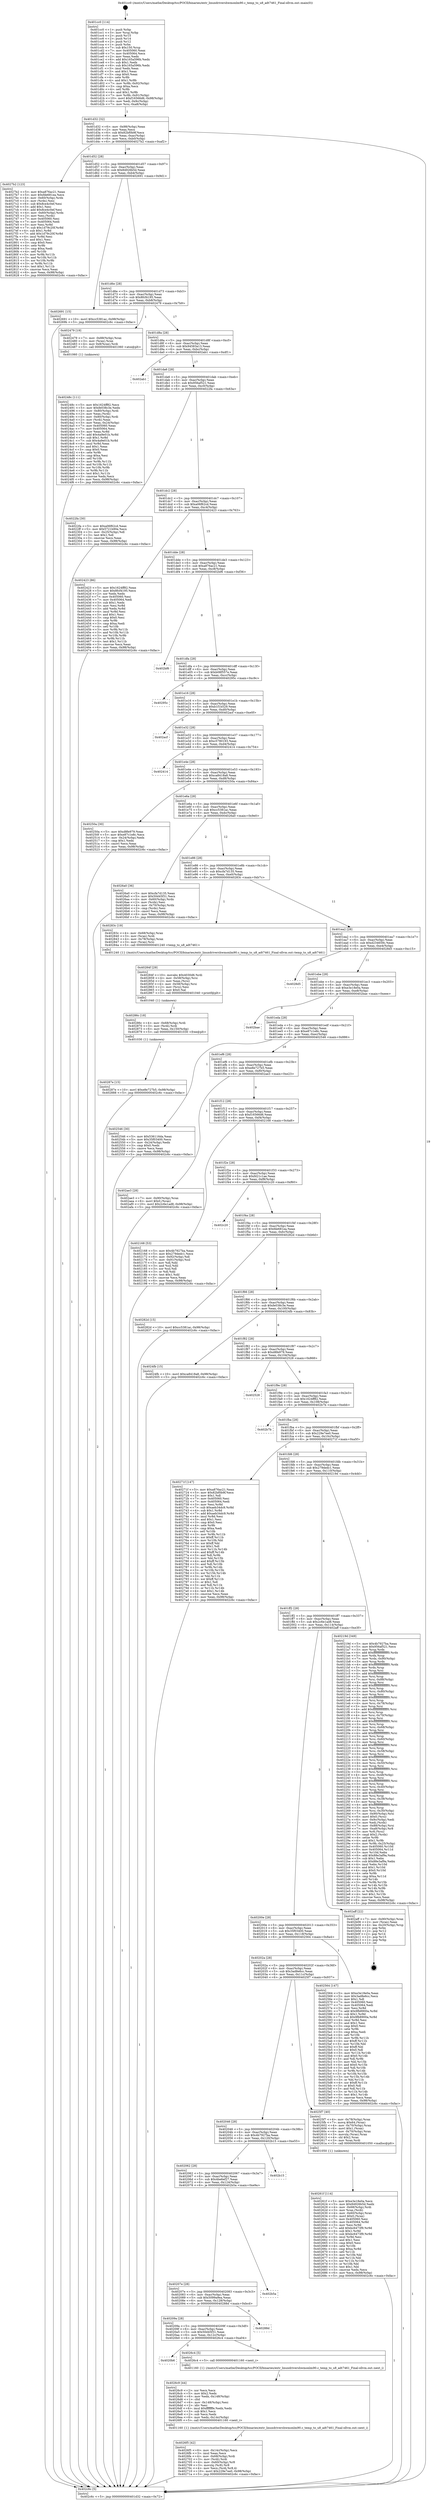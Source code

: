 digraph "0x401cc0" {
  label = "0x401cc0 (/mnt/c/Users/mathe/Desktop/tcc/POCII/binaries/extr_linuxdrivershwmonlm90.c_temp_to_u8_adt7461_Final-ollvm.out::main(0))"
  labelloc = "t"
  node[shape=record]

  Entry [label="",width=0.3,height=0.3,shape=circle,fillcolor=black,style=filled]
  "0x401d32" [label="{
     0x401d32 [32]\l
     | [instrs]\l
     &nbsp;&nbsp;0x401d32 \<+6\>: mov -0x98(%rbp),%eax\l
     &nbsp;&nbsp;0x401d38 \<+2\>: mov %eax,%ecx\l
     &nbsp;&nbsp;0x401d3a \<+6\>: sub $0x82bf0b9f,%ecx\l
     &nbsp;&nbsp;0x401d40 \<+6\>: mov %eax,-0xac(%rbp)\l
     &nbsp;&nbsp;0x401d46 \<+6\>: mov %ecx,-0xb0(%rbp)\l
     &nbsp;&nbsp;0x401d4c \<+6\>: je 00000000004027b2 \<main+0xaf2\>\l
  }"]
  "0x4027b2" [label="{
     0x4027b2 [123]\l
     | [instrs]\l
     &nbsp;&nbsp;0x4027b2 \<+5\>: mov $0xa876ac21,%eax\l
     &nbsp;&nbsp;0x4027b7 \<+5\>: mov $0xfde681ea,%ecx\l
     &nbsp;&nbsp;0x4027bc \<+4\>: mov -0x60(%rbp),%rdx\l
     &nbsp;&nbsp;0x4027c0 \<+2\>: mov (%rdx),%esi\l
     &nbsp;&nbsp;0x4027c2 \<+6\>: sub $0x8ce4c0ef,%esi\l
     &nbsp;&nbsp;0x4027c8 \<+3\>: add $0x1,%esi\l
     &nbsp;&nbsp;0x4027cb \<+6\>: add $0x8ce4c0ef,%esi\l
     &nbsp;&nbsp;0x4027d1 \<+4\>: mov -0x60(%rbp),%rdx\l
     &nbsp;&nbsp;0x4027d5 \<+2\>: mov %esi,(%rdx)\l
     &nbsp;&nbsp;0x4027d7 \<+7\>: mov 0x405060,%esi\l
     &nbsp;&nbsp;0x4027de \<+7\>: mov 0x405064,%edi\l
     &nbsp;&nbsp;0x4027e5 \<+3\>: mov %esi,%r8d\l
     &nbsp;&nbsp;0x4027e8 \<+7\>: sub $0x1d79c20f,%r8d\l
     &nbsp;&nbsp;0x4027ef \<+4\>: sub $0x1,%r8d\l
     &nbsp;&nbsp;0x4027f3 \<+7\>: add $0x1d79c20f,%r8d\l
     &nbsp;&nbsp;0x4027fa \<+4\>: imul %r8d,%esi\l
     &nbsp;&nbsp;0x4027fe \<+3\>: and $0x1,%esi\l
     &nbsp;&nbsp;0x402801 \<+3\>: cmp $0x0,%esi\l
     &nbsp;&nbsp;0x402804 \<+4\>: sete %r9b\l
     &nbsp;&nbsp;0x402808 \<+3\>: cmp $0xa,%edi\l
     &nbsp;&nbsp;0x40280b \<+4\>: setl %r10b\l
     &nbsp;&nbsp;0x40280f \<+3\>: mov %r9b,%r11b\l
     &nbsp;&nbsp;0x402812 \<+3\>: and %r10b,%r11b\l
     &nbsp;&nbsp;0x402815 \<+3\>: xor %r10b,%r9b\l
     &nbsp;&nbsp;0x402818 \<+3\>: or %r9b,%r11b\l
     &nbsp;&nbsp;0x40281b \<+4\>: test $0x1,%r11b\l
     &nbsp;&nbsp;0x40281f \<+3\>: cmovne %ecx,%eax\l
     &nbsp;&nbsp;0x402822 \<+6\>: mov %eax,-0x98(%rbp)\l
     &nbsp;&nbsp;0x402828 \<+5\>: jmp 0000000000402c6c \<main+0xfac\>\l
  }"]
  "0x401d52" [label="{
     0x401d52 [28]\l
     | [instrs]\l
     &nbsp;&nbsp;0x401d52 \<+5\>: jmp 0000000000401d57 \<main+0x97\>\l
     &nbsp;&nbsp;0x401d57 \<+6\>: mov -0xac(%rbp),%eax\l
     &nbsp;&nbsp;0x401d5d \<+5\>: sub $0x84926b5d,%eax\l
     &nbsp;&nbsp;0x401d62 \<+6\>: mov %eax,-0xb4(%rbp)\l
     &nbsp;&nbsp;0x401d68 \<+6\>: je 0000000000402691 \<main+0x9d1\>\l
  }"]
  Exit [label="",width=0.3,height=0.3,shape=circle,fillcolor=black,style=filled,peripheries=2]
  "0x402691" [label="{
     0x402691 [15]\l
     | [instrs]\l
     &nbsp;&nbsp;0x402691 \<+10\>: movl $0xcc5381ac,-0x98(%rbp)\l
     &nbsp;&nbsp;0x40269b \<+5\>: jmp 0000000000402c6c \<main+0xfac\>\l
  }"]
  "0x401d6e" [label="{
     0x401d6e [28]\l
     | [instrs]\l
     &nbsp;&nbsp;0x401d6e \<+5\>: jmp 0000000000401d73 \<main+0xb3\>\l
     &nbsp;&nbsp;0x401d73 \<+6\>: mov -0xac(%rbp),%eax\l
     &nbsp;&nbsp;0x401d79 \<+5\>: sub $0x8fcf4195,%eax\l
     &nbsp;&nbsp;0x401d7e \<+6\>: mov %eax,-0xb8(%rbp)\l
     &nbsp;&nbsp;0x401d84 \<+6\>: je 0000000000402479 \<main+0x7b9\>\l
  }"]
  "0x40287e" [label="{
     0x40287e [15]\l
     | [instrs]\l
     &nbsp;&nbsp;0x40287e \<+10\>: movl $0xe8e727b5,-0x98(%rbp)\l
     &nbsp;&nbsp;0x402888 \<+5\>: jmp 0000000000402c6c \<main+0xfac\>\l
  }"]
  "0x402479" [label="{
     0x402479 [19]\l
     | [instrs]\l
     &nbsp;&nbsp;0x402479 \<+7\>: mov -0x88(%rbp),%rax\l
     &nbsp;&nbsp;0x402480 \<+3\>: mov (%rax),%rax\l
     &nbsp;&nbsp;0x402483 \<+4\>: mov 0x8(%rax),%rdi\l
     &nbsp;&nbsp;0x402487 \<+5\>: call 0000000000401060 \<atoi@plt\>\l
     | [calls]\l
     &nbsp;&nbsp;0x401060 \{1\} (unknown)\l
  }"]
  "0x401d8a" [label="{
     0x401d8a [28]\l
     | [instrs]\l
     &nbsp;&nbsp;0x401d8a \<+5\>: jmp 0000000000401d8f \<main+0xcf\>\l
     &nbsp;&nbsp;0x401d8f \<+6\>: mov -0xac(%rbp),%eax\l
     &nbsp;&nbsp;0x401d95 \<+5\>: sub $0x94583a13,%eax\l
     &nbsp;&nbsp;0x401d9a \<+6\>: mov %eax,-0xbc(%rbp)\l
     &nbsp;&nbsp;0x401da0 \<+6\>: je 0000000000402ab1 \<main+0xdf1\>\l
  }"]
  "0x40286c" [label="{
     0x40286c [18]\l
     | [instrs]\l
     &nbsp;&nbsp;0x40286c \<+4\>: mov -0x68(%rbp),%rdi\l
     &nbsp;&nbsp;0x402870 \<+3\>: mov (%rdi),%rdi\l
     &nbsp;&nbsp;0x402873 \<+6\>: mov %eax,-0x150(%rbp)\l
     &nbsp;&nbsp;0x402879 \<+5\>: call 0000000000401030 \<free@plt\>\l
     | [calls]\l
     &nbsp;&nbsp;0x401030 \{1\} (unknown)\l
  }"]
  "0x402ab1" [label="{
     0x402ab1\l
  }", style=dashed]
  "0x401da6" [label="{
     0x401da6 [28]\l
     | [instrs]\l
     &nbsp;&nbsp;0x401da6 \<+5\>: jmp 0000000000401dab \<main+0xeb\>\l
     &nbsp;&nbsp;0x401dab \<+6\>: mov -0xac(%rbp),%eax\l
     &nbsp;&nbsp;0x401db1 \<+5\>: sub $0x956af521,%eax\l
     &nbsp;&nbsp;0x401db6 \<+6\>: mov %eax,-0xc0(%rbp)\l
     &nbsp;&nbsp;0x401dbc \<+6\>: je 00000000004022fa \<main+0x63a\>\l
  }"]
  "0x40284f" [label="{
     0x40284f [29]\l
     | [instrs]\l
     &nbsp;&nbsp;0x40284f \<+10\>: movabs $0x4030d6,%rdi\l
     &nbsp;&nbsp;0x402859 \<+4\>: mov -0x58(%rbp),%rsi\l
     &nbsp;&nbsp;0x40285d \<+2\>: mov %eax,(%rsi)\l
     &nbsp;&nbsp;0x40285f \<+4\>: mov -0x58(%rbp),%rsi\l
     &nbsp;&nbsp;0x402863 \<+2\>: mov (%rsi),%esi\l
     &nbsp;&nbsp;0x402865 \<+2\>: mov $0x0,%al\l
     &nbsp;&nbsp;0x402867 \<+5\>: call 0000000000401040 \<printf@plt\>\l
     | [calls]\l
     &nbsp;&nbsp;0x401040 \{1\} (unknown)\l
  }"]
  "0x4022fa" [label="{
     0x4022fa [30]\l
     | [instrs]\l
     &nbsp;&nbsp;0x4022fa \<+5\>: mov $0xa06f62cd,%eax\l
     &nbsp;&nbsp;0x4022ff \<+5\>: mov $0x5721b90e,%ecx\l
     &nbsp;&nbsp;0x402304 \<+3\>: mov -0x25(%rbp),%dl\l
     &nbsp;&nbsp;0x402307 \<+3\>: test $0x1,%dl\l
     &nbsp;&nbsp;0x40230a \<+3\>: cmovne %ecx,%eax\l
     &nbsp;&nbsp;0x40230d \<+6\>: mov %eax,-0x98(%rbp)\l
     &nbsp;&nbsp;0x402313 \<+5\>: jmp 0000000000402c6c \<main+0xfac\>\l
  }"]
  "0x401dc2" [label="{
     0x401dc2 [28]\l
     | [instrs]\l
     &nbsp;&nbsp;0x401dc2 \<+5\>: jmp 0000000000401dc7 \<main+0x107\>\l
     &nbsp;&nbsp;0x401dc7 \<+6\>: mov -0xac(%rbp),%eax\l
     &nbsp;&nbsp;0x401dcd \<+5\>: sub $0xa06f62cd,%eax\l
     &nbsp;&nbsp;0x401dd2 \<+6\>: mov %eax,-0xc4(%rbp)\l
     &nbsp;&nbsp;0x401dd8 \<+6\>: je 0000000000402423 \<main+0x763\>\l
  }"]
  "0x4026f5" [label="{
     0x4026f5 [42]\l
     | [instrs]\l
     &nbsp;&nbsp;0x4026f5 \<+6\>: mov -0x14c(%rbp),%ecx\l
     &nbsp;&nbsp;0x4026fb \<+3\>: imul %eax,%ecx\l
     &nbsp;&nbsp;0x4026fe \<+4\>: mov -0x68(%rbp),%rdi\l
     &nbsp;&nbsp;0x402702 \<+3\>: mov (%rdi),%rdi\l
     &nbsp;&nbsp;0x402705 \<+4\>: mov -0x60(%rbp),%r8\l
     &nbsp;&nbsp;0x402709 \<+3\>: movslq (%r8),%r8\l
     &nbsp;&nbsp;0x40270c \<+4\>: mov %ecx,(%rdi,%r8,4)\l
     &nbsp;&nbsp;0x402710 \<+10\>: movl $0x229e7ee0,-0x98(%rbp)\l
     &nbsp;&nbsp;0x40271a \<+5\>: jmp 0000000000402c6c \<main+0xfac\>\l
  }"]
  "0x402423" [label="{
     0x402423 [86]\l
     | [instrs]\l
     &nbsp;&nbsp;0x402423 \<+5\>: mov $0x1624ff82,%eax\l
     &nbsp;&nbsp;0x402428 \<+5\>: mov $0x8fcf4195,%ecx\l
     &nbsp;&nbsp;0x40242d \<+2\>: xor %edx,%edx\l
     &nbsp;&nbsp;0x40242f \<+7\>: mov 0x405060,%esi\l
     &nbsp;&nbsp;0x402436 \<+7\>: mov 0x405064,%edi\l
     &nbsp;&nbsp;0x40243d \<+3\>: sub $0x1,%edx\l
     &nbsp;&nbsp;0x402440 \<+3\>: mov %esi,%r8d\l
     &nbsp;&nbsp;0x402443 \<+3\>: add %edx,%r8d\l
     &nbsp;&nbsp;0x402446 \<+4\>: imul %r8d,%esi\l
     &nbsp;&nbsp;0x40244a \<+3\>: and $0x1,%esi\l
     &nbsp;&nbsp;0x40244d \<+3\>: cmp $0x0,%esi\l
     &nbsp;&nbsp;0x402450 \<+4\>: sete %r9b\l
     &nbsp;&nbsp;0x402454 \<+3\>: cmp $0xa,%edi\l
     &nbsp;&nbsp;0x402457 \<+4\>: setl %r10b\l
     &nbsp;&nbsp;0x40245b \<+3\>: mov %r9b,%r11b\l
     &nbsp;&nbsp;0x40245e \<+3\>: and %r10b,%r11b\l
     &nbsp;&nbsp;0x402461 \<+3\>: xor %r10b,%r9b\l
     &nbsp;&nbsp;0x402464 \<+3\>: or %r9b,%r11b\l
     &nbsp;&nbsp;0x402467 \<+4\>: test $0x1,%r11b\l
     &nbsp;&nbsp;0x40246b \<+3\>: cmovne %ecx,%eax\l
     &nbsp;&nbsp;0x40246e \<+6\>: mov %eax,-0x98(%rbp)\l
     &nbsp;&nbsp;0x402474 \<+5\>: jmp 0000000000402c6c \<main+0xfac\>\l
  }"]
  "0x401dde" [label="{
     0x401dde [28]\l
     | [instrs]\l
     &nbsp;&nbsp;0x401dde \<+5\>: jmp 0000000000401de3 \<main+0x123\>\l
     &nbsp;&nbsp;0x401de3 \<+6\>: mov -0xac(%rbp),%eax\l
     &nbsp;&nbsp;0x401de9 \<+5\>: sub $0xa876ac21,%eax\l
     &nbsp;&nbsp;0x401dee \<+6\>: mov %eax,-0xc8(%rbp)\l
     &nbsp;&nbsp;0x401df4 \<+6\>: je 0000000000402bf6 \<main+0xf36\>\l
  }"]
  "0x4026c9" [label="{
     0x4026c9 [44]\l
     | [instrs]\l
     &nbsp;&nbsp;0x4026c9 \<+2\>: xor %ecx,%ecx\l
     &nbsp;&nbsp;0x4026cb \<+5\>: mov $0x2,%edx\l
     &nbsp;&nbsp;0x4026d0 \<+6\>: mov %edx,-0x148(%rbp)\l
     &nbsp;&nbsp;0x4026d6 \<+1\>: cltd\l
     &nbsp;&nbsp;0x4026d7 \<+6\>: mov -0x148(%rbp),%esi\l
     &nbsp;&nbsp;0x4026dd \<+2\>: idiv %esi\l
     &nbsp;&nbsp;0x4026df \<+6\>: imul $0xfffffffe,%edx,%edx\l
     &nbsp;&nbsp;0x4026e5 \<+3\>: sub $0x1,%ecx\l
     &nbsp;&nbsp;0x4026e8 \<+2\>: sub %ecx,%edx\l
     &nbsp;&nbsp;0x4026ea \<+6\>: mov %edx,-0x14c(%rbp)\l
     &nbsp;&nbsp;0x4026f0 \<+5\>: call 0000000000401160 \<next_i\>\l
     | [calls]\l
     &nbsp;&nbsp;0x401160 \{1\} (/mnt/c/Users/mathe/Desktop/tcc/POCII/binaries/extr_linuxdrivershwmonlm90.c_temp_to_u8_adt7461_Final-ollvm.out::next_i)\l
  }"]
  "0x402bf6" [label="{
     0x402bf6\l
  }", style=dashed]
  "0x401dfa" [label="{
     0x401dfa [28]\l
     | [instrs]\l
     &nbsp;&nbsp;0x401dfa \<+5\>: jmp 0000000000401dff \<main+0x13f\>\l
     &nbsp;&nbsp;0x401dff \<+6\>: mov -0xac(%rbp),%eax\l
     &nbsp;&nbsp;0x401e05 \<+5\>: sub $0xb08f557e,%eax\l
     &nbsp;&nbsp;0x401e0a \<+6\>: mov %eax,-0xcc(%rbp)\l
     &nbsp;&nbsp;0x401e10 \<+6\>: je 000000000040295c \<main+0xc9c\>\l
  }"]
  "0x4020b6" [label="{
     0x4020b6\l
  }", style=dashed]
  "0x40295c" [label="{
     0x40295c\l
  }", style=dashed]
  "0x401e16" [label="{
     0x401e16 [28]\l
     | [instrs]\l
     &nbsp;&nbsp;0x401e16 \<+5\>: jmp 0000000000401e1b \<main+0x15b\>\l
     &nbsp;&nbsp;0x401e1b \<+6\>: mov -0xac(%rbp),%eax\l
     &nbsp;&nbsp;0x401e21 \<+5\>: sub $0xb1f1b529,%eax\l
     &nbsp;&nbsp;0x401e26 \<+6\>: mov %eax,-0xd0(%rbp)\l
     &nbsp;&nbsp;0x401e2c \<+6\>: je 0000000000402acf \<main+0xe0f\>\l
  }"]
  "0x4026c4" [label="{
     0x4026c4 [5]\l
     | [instrs]\l
     &nbsp;&nbsp;0x4026c4 \<+5\>: call 0000000000401160 \<next_i\>\l
     | [calls]\l
     &nbsp;&nbsp;0x401160 \{1\} (/mnt/c/Users/mathe/Desktop/tcc/POCII/binaries/extr_linuxdrivershwmonlm90.c_temp_to_u8_adt7461_Final-ollvm.out::next_i)\l
  }"]
  "0x402acf" [label="{
     0x402acf\l
  }", style=dashed]
  "0x401e32" [label="{
     0x401e32 [28]\l
     | [instrs]\l
     &nbsp;&nbsp;0x401e32 \<+5\>: jmp 0000000000401e37 \<main+0x177\>\l
     &nbsp;&nbsp;0x401e37 \<+6\>: mov -0xac(%rbp),%eax\l
     &nbsp;&nbsp;0x401e3d \<+5\>: sub $0xc5780193,%eax\l
     &nbsp;&nbsp;0x401e42 \<+6\>: mov %eax,-0xd4(%rbp)\l
     &nbsp;&nbsp;0x401e48 \<+6\>: je 0000000000402414 \<main+0x754\>\l
  }"]
  "0x40209a" [label="{
     0x40209a [28]\l
     | [instrs]\l
     &nbsp;&nbsp;0x40209a \<+5\>: jmp 000000000040209f \<main+0x3df\>\l
     &nbsp;&nbsp;0x40209f \<+6\>: mov -0xac(%rbp),%eax\l
     &nbsp;&nbsp;0x4020a5 \<+5\>: sub $0x50d45f31,%eax\l
     &nbsp;&nbsp;0x4020aa \<+6\>: mov %eax,-0x12c(%rbp)\l
     &nbsp;&nbsp;0x4020b0 \<+6\>: je 00000000004026c4 \<main+0xa04\>\l
  }"]
  "0x402414" [label="{
     0x402414\l
  }", style=dashed]
  "0x401e4e" [label="{
     0x401e4e [28]\l
     | [instrs]\l
     &nbsp;&nbsp;0x401e4e \<+5\>: jmp 0000000000401e53 \<main+0x193\>\l
     &nbsp;&nbsp;0x401e53 \<+6\>: mov -0xac(%rbp),%eax\l
     &nbsp;&nbsp;0x401e59 \<+5\>: sub $0xca8418a8,%eax\l
     &nbsp;&nbsp;0x401e5e \<+6\>: mov %eax,-0xd8(%rbp)\l
     &nbsp;&nbsp;0x401e64 \<+6\>: je 000000000040250a \<main+0x84a\>\l
  }"]
  "0x40288d" [label="{
     0x40288d\l
  }", style=dashed]
  "0x40250a" [label="{
     0x40250a [30]\l
     | [instrs]\l
     &nbsp;&nbsp;0x40250a \<+5\>: mov $0xd8fe979,%eax\l
     &nbsp;&nbsp;0x40250f \<+5\>: mov $0xe87c1e8c,%ecx\l
     &nbsp;&nbsp;0x402514 \<+3\>: mov -0x24(%rbp),%edx\l
     &nbsp;&nbsp;0x402517 \<+3\>: cmp $0x1,%edx\l
     &nbsp;&nbsp;0x40251a \<+3\>: cmovl %ecx,%eax\l
     &nbsp;&nbsp;0x40251d \<+6\>: mov %eax,-0x98(%rbp)\l
     &nbsp;&nbsp;0x402523 \<+5\>: jmp 0000000000402c6c \<main+0xfac\>\l
  }"]
  "0x401e6a" [label="{
     0x401e6a [28]\l
     | [instrs]\l
     &nbsp;&nbsp;0x401e6a \<+5\>: jmp 0000000000401e6f \<main+0x1af\>\l
     &nbsp;&nbsp;0x401e6f \<+6\>: mov -0xac(%rbp),%eax\l
     &nbsp;&nbsp;0x401e75 \<+5\>: sub $0xcc5381ac,%eax\l
     &nbsp;&nbsp;0x401e7a \<+6\>: mov %eax,-0xdc(%rbp)\l
     &nbsp;&nbsp;0x401e80 \<+6\>: je 00000000004026a0 \<main+0x9e0\>\l
  }"]
  "0x40207e" [label="{
     0x40207e [28]\l
     | [instrs]\l
     &nbsp;&nbsp;0x40207e \<+5\>: jmp 0000000000402083 \<main+0x3c3\>\l
     &nbsp;&nbsp;0x402083 \<+6\>: mov -0xac(%rbp),%eax\l
     &nbsp;&nbsp;0x402089 \<+5\>: sub $0x5099a9ea,%eax\l
     &nbsp;&nbsp;0x40208e \<+6\>: mov %eax,-0x128(%rbp)\l
     &nbsp;&nbsp;0x402094 \<+6\>: je 000000000040288d \<main+0xbcd\>\l
  }"]
  "0x4026a0" [label="{
     0x4026a0 [36]\l
     | [instrs]\l
     &nbsp;&nbsp;0x4026a0 \<+5\>: mov $0xcfa7d135,%eax\l
     &nbsp;&nbsp;0x4026a5 \<+5\>: mov $0x50d45f31,%ecx\l
     &nbsp;&nbsp;0x4026aa \<+4\>: mov -0x60(%rbp),%rdx\l
     &nbsp;&nbsp;0x4026ae \<+2\>: mov (%rdx),%esi\l
     &nbsp;&nbsp;0x4026b0 \<+4\>: mov -0x70(%rbp),%rdx\l
     &nbsp;&nbsp;0x4026b4 \<+2\>: cmp (%rdx),%esi\l
     &nbsp;&nbsp;0x4026b6 \<+3\>: cmovl %ecx,%eax\l
     &nbsp;&nbsp;0x4026b9 \<+6\>: mov %eax,-0x98(%rbp)\l
     &nbsp;&nbsp;0x4026bf \<+5\>: jmp 0000000000402c6c \<main+0xfac\>\l
  }"]
  "0x401e86" [label="{
     0x401e86 [28]\l
     | [instrs]\l
     &nbsp;&nbsp;0x401e86 \<+5\>: jmp 0000000000401e8b \<main+0x1cb\>\l
     &nbsp;&nbsp;0x401e8b \<+6\>: mov -0xac(%rbp),%eax\l
     &nbsp;&nbsp;0x401e91 \<+5\>: sub $0xcfa7d135,%eax\l
     &nbsp;&nbsp;0x401e96 \<+6\>: mov %eax,-0xe0(%rbp)\l
     &nbsp;&nbsp;0x401e9c \<+6\>: je 000000000040283c \<main+0xb7c\>\l
  }"]
  "0x402b5a" [label="{
     0x402b5a\l
  }", style=dashed]
  "0x40283c" [label="{
     0x40283c [19]\l
     | [instrs]\l
     &nbsp;&nbsp;0x40283c \<+4\>: mov -0x68(%rbp),%rax\l
     &nbsp;&nbsp;0x402840 \<+3\>: mov (%rax),%rdi\l
     &nbsp;&nbsp;0x402843 \<+4\>: mov -0x78(%rbp),%rax\l
     &nbsp;&nbsp;0x402847 \<+3\>: mov (%rax),%rsi\l
     &nbsp;&nbsp;0x40284a \<+5\>: call 0000000000401240 \<temp_to_u8_adt7461\>\l
     | [calls]\l
     &nbsp;&nbsp;0x401240 \{1\} (/mnt/c/Users/mathe/Desktop/tcc/POCII/binaries/extr_linuxdrivershwmonlm90.c_temp_to_u8_adt7461_Final-ollvm.out::temp_to_u8_adt7461)\l
  }"]
  "0x401ea2" [label="{
     0x401ea2 [28]\l
     | [instrs]\l
     &nbsp;&nbsp;0x401ea2 \<+5\>: jmp 0000000000401ea7 \<main+0x1e7\>\l
     &nbsp;&nbsp;0x401ea7 \<+6\>: mov -0xac(%rbp),%eax\l
     &nbsp;&nbsp;0x401ead \<+5\>: sub $0xd234659c,%eax\l
     &nbsp;&nbsp;0x401eb2 \<+6\>: mov %eax,-0xe4(%rbp)\l
     &nbsp;&nbsp;0x401eb8 \<+6\>: je 00000000004028d5 \<main+0xc15\>\l
  }"]
  "0x402062" [label="{
     0x402062 [28]\l
     | [instrs]\l
     &nbsp;&nbsp;0x402062 \<+5\>: jmp 0000000000402067 \<main+0x3a7\>\l
     &nbsp;&nbsp;0x402067 \<+6\>: mov -0xac(%rbp),%eax\l
     &nbsp;&nbsp;0x40206d \<+5\>: sub $0x4be6ef27,%eax\l
     &nbsp;&nbsp;0x402072 \<+6\>: mov %eax,-0x124(%rbp)\l
     &nbsp;&nbsp;0x402078 \<+6\>: je 0000000000402b5a \<main+0xe9a\>\l
  }"]
  "0x4028d5" [label="{
     0x4028d5\l
  }", style=dashed]
  "0x401ebe" [label="{
     0x401ebe [28]\l
     | [instrs]\l
     &nbsp;&nbsp;0x401ebe \<+5\>: jmp 0000000000401ec3 \<main+0x203\>\l
     &nbsp;&nbsp;0x401ec3 \<+6\>: mov -0xac(%rbp),%eax\l
     &nbsp;&nbsp;0x401ec9 \<+5\>: sub $0xe3e18e0a,%eax\l
     &nbsp;&nbsp;0x401ece \<+6\>: mov %eax,-0xe8(%rbp)\l
     &nbsp;&nbsp;0x401ed4 \<+6\>: je 0000000000402bae \<main+0xeee\>\l
  }"]
  "0x402b15" [label="{
     0x402b15\l
  }", style=dashed]
  "0x402bae" [label="{
     0x402bae\l
  }", style=dashed]
  "0x401eda" [label="{
     0x401eda [28]\l
     | [instrs]\l
     &nbsp;&nbsp;0x401eda \<+5\>: jmp 0000000000401edf \<main+0x21f\>\l
     &nbsp;&nbsp;0x401edf \<+6\>: mov -0xac(%rbp),%eax\l
     &nbsp;&nbsp;0x401ee5 \<+5\>: sub $0xe87c1e8c,%eax\l
     &nbsp;&nbsp;0x401eea \<+6\>: mov %eax,-0xec(%rbp)\l
     &nbsp;&nbsp;0x401ef0 \<+6\>: je 0000000000402546 \<main+0x886\>\l
  }"]
  "0x40261f" [label="{
     0x40261f [114]\l
     | [instrs]\l
     &nbsp;&nbsp;0x40261f \<+5\>: mov $0xe3e18e0a,%ecx\l
     &nbsp;&nbsp;0x402624 \<+5\>: mov $0x84926b5d,%edx\l
     &nbsp;&nbsp;0x402629 \<+4\>: mov -0x68(%rbp),%rdi\l
     &nbsp;&nbsp;0x40262d \<+3\>: mov %rax,(%rdi)\l
     &nbsp;&nbsp;0x402630 \<+4\>: mov -0x60(%rbp),%rax\l
     &nbsp;&nbsp;0x402634 \<+6\>: movl $0x0,(%rax)\l
     &nbsp;&nbsp;0x40263a \<+7\>: mov 0x405060,%esi\l
     &nbsp;&nbsp;0x402641 \<+8\>: mov 0x405064,%r8d\l
     &nbsp;&nbsp;0x402649 \<+3\>: mov %esi,%r9d\l
     &nbsp;&nbsp;0x40264c \<+7\>: add $0xbc6473f9,%r9d\l
     &nbsp;&nbsp;0x402653 \<+4\>: sub $0x1,%r9d\l
     &nbsp;&nbsp;0x402657 \<+7\>: sub $0xbc6473f9,%r9d\l
     &nbsp;&nbsp;0x40265e \<+4\>: imul %r9d,%esi\l
     &nbsp;&nbsp;0x402662 \<+3\>: and $0x1,%esi\l
     &nbsp;&nbsp;0x402665 \<+3\>: cmp $0x0,%esi\l
     &nbsp;&nbsp;0x402668 \<+4\>: sete %r10b\l
     &nbsp;&nbsp;0x40266c \<+4\>: cmp $0xa,%r8d\l
     &nbsp;&nbsp;0x402670 \<+4\>: setl %r11b\l
     &nbsp;&nbsp;0x402674 \<+3\>: mov %r10b,%bl\l
     &nbsp;&nbsp;0x402677 \<+3\>: and %r11b,%bl\l
     &nbsp;&nbsp;0x40267a \<+3\>: xor %r11b,%r10b\l
     &nbsp;&nbsp;0x40267d \<+3\>: or %r10b,%bl\l
     &nbsp;&nbsp;0x402680 \<+3\>: test $0x1,%bl\l
     &nbsp;&nbsp;0x402683 \<+3\>: cmovne %edx,%ecx\l
     &nbsp;&nbsp;0x402686 \<+6\>: mov %ecx,-0x98(%rbp)\l
     &nbsp;&nbsp;0x40268c \<+5\>: jmp 0000000000402c6c \<main+0xfac\>\l
  }"]
  "0x402546" [label="{
     0x402546 [30]\l
     | [instrs]\l
     &nbsp;&nbsp;0x402546 \<+5\>: mov $0x536116da,%eax\l
     &nbsp;&nbsp;0x40254b \<+5\>: mov $0x35f03400,%ecx\l
     &nbsp;&nbsp;0x402550 \<+3\>: mov -0x24(%rbp),%edx\l
     &nbsp;&nbsp;0x402553 \<+3\>: cmp $0x0,%edx\l
     &nbsp;&nbsp;0x402556 \<+3\>: cmove %ecx,%eax\l
     &nbsp;&nbsp;0x402559 \<+6\>: mov %eax,-0x98(%rbp)\l
     &nbsp;&nbsp;0x40255f \<+5\>: jmp 0000000000402c6c \<main+0xfac\>\l
  }"]
  "0x401ef6" [label="{
     0x401ef6 [28]\l
     | [instrs]\l
     &nbsp;&nbsp;0x401ef6 \<+5\>: jmp 0000000000401efb \<main+0x23b\>\l
     &nbsp;&nbsp;0x401efb \<+6\>: mov -0xac(%rbp),%eax\l
     &nbsp;&nbsp;0x401f01 \<+5\>: sub $0xe8e727b5,%eax\l
     &nbsp;&nbsp;0x401f06 \<+6\>: mov %eax,-0xf0(%rbp)\l
     &nbsp;&nbsp;0x401f0c \<+6\>: je 0000000000402ae3 \<main+0xe23\>\l
  }"]
  "0x402046" [label="{
     0x402046 [28]\l
     | [instrs]\l
     &nbsp;&nbsp;0x402046 \<+5\>: jmp 000000000040204b \<main+0x38b\>\l
     &nbsp;&nbsp;0x40204b \<+6\>: mov -0xac(%rbp),%eax\l
     &nbsp;&nbsp;0x402051 \<+5\>: sub $0x4b7927ba,%eax\l
     &nbsp;&nbsp;0x402056 \<+6\>: mov %eax,-0x120(%rbp)\l
     &nbsp;&nbsp;0x40205c \<+6\>: je 0000000000402b15 \<main+0xe55\>\l
  }"]
  "0x402ae3" [label="{
     0x402ae3 [28]\l
     | [instrs]\l
     &nbsp;&nbsp;0x402ae3 \<+7\>: mov -0x90(%rbp),%rax\l
     &nbsp;&nbsp;0x402aea \<+6\>: movl $0x0,(%rax)\l
     &nbsp;&nbsp;0x402af0 \<+10\>: movl $0x2c6e1ad8,-0x98(%rbp)\l
     &nbsp;&nbsp;0x402afa \<+5\>: jmp 0000000000402c6c \<main+0xfac\>\l
  }"]
  "0x401f12" [label="{
     0x401f12 [28]\l
     | [instrs]\l
     &nbsp;&nbsp;0x401f12 \<+5\>: jmp 0000000000401f17 \<main+0x257\>\l
     &nbsp;&nbsp;0x401f17 \<+6\>: mov -0xac(%rbp),%eax\l
     &nbsp;&nbsp;0x401f1d \<+5\>: sub $0xf16566d6,%eax\l
     &nbsp;&nbsp;0x401f22 \<+6\>: mov %eax,-0xf4(%rbp)\l
     &nbsp;&nbsp;0x401f28 \<+6\>: je 0000000000402168 \<main+0x4a8\>\l
  }"]
  "0x4025f7" [label="{
     0x4025f7 [40]\l
     | [instrs]\l
     &nbsp;&nbsp;0x4025f7 \<+4\>: mov -0x78(%rbp),%rax\l
     &nbsp;&nbsp;0x4025fb \<+7\>: movq $0x64,(%rax)\l
     &nbsp;&nbsp;0x402602 \<+4\>: mov -0x70(%rbp),%rax\l
     &nbsp;&nbsp;0x402606 \<+6\>: movl $0x1,(%rax)\l
     &nbsp;&nbsp;0x40260c \<+4\>: mov -0x70(%rbp),%rax\l
     &nbsp;&nbsp;0x402610 \<+3\>: movslq (%rax),%rax\l
     &nbsp;&nbsp;0x402613 \<+4\>: shl $0x2,%rax\l
     &nbsp;&nbsp;0x402617 \<+3\>: mov %rax,%rdi\l
     &nbsp;&nbsp;0x40261a \<+5\>: call 0000000000401050 \<malloc@plt\>\l
     | [calls]\l
     &nbsp;&nbsp;0x401050 \{1\} (unknown)\l
  }"]
  "0x402168" [label="{
     0x402168 [53]\l
     | [instrs]\l
     &nbsp;&nbsp;0x402168 \<+5\>: mov $0x4b7927ba,%eax\l
     &nbsp;&nbsp;0x40216d \<+5\>: mov $0x279dedc1,%ecx\l
     &nbsp;&nbsp;0x402172 \<+6\>: mov -0x92(%rbp),%dl\l
     &nbsp;&nbsp;0x402178 \<+7\>: mov -0x91(%rbp),%sil\l
     &nbsp;&nbsp;0x40217f \<+3\>: mov %dl,%dil\l
     &nbsp;&nbsp;0x402182 \<+3\>: and %sil,%dil\l
     &nbsp;&nbsp;0x402185 \<+3\>: xor %sil,%dl\l
     &nbsp;&nbsp;0x402188 \<+3\>: or %dl,%dil\l
     &nbsp;&nbsp;0x40218b \<+4\>: test $0x1,%dil\l
     &nbsp;&nbsp;0x40218f \<+3\>: cmovne %ecx,%eax\l
     &nbsp;&nbsp;0x402192 \<+6\>: mov %eax,-0x98(%rbp)\l
     &nbsp;&nbsp;0x402198 \<+5\>: jmp 0000000000402c6c \<main+0xfac\>\l
  }"]
  "0x401f2e" [label="{
     0x401f2e [28]\l
     | [instrs]\l
     &nbsp;&nbsp;0x401f2e \<+5\>: jmp 0000000000401f33 \<main+0x273\>\l
     &nbsp;&nbsp;0x401f33 \<+6\>: mov -0xac(%rbp),%eax\l
     &nbsp;&nbsp;0x401f39 \<+5\>: sub $0xfd21c1ae,%eax\l
     &nbsp;&nbsp;0x401f3e \<+6\>: mov %eax,-0xf8(%rbp)\l
     &nbsp;&nbsp;0x401f44 \<+6\>: je 0000000000402c20 \<main+0xf60\>\l
  }"]
  "0x402c6c" [label="{
     0x402c6c [5]\l
     | [instrs]\l
     &nbsp;&nbsp;0x402c6c \<+5\>: jmp 0000000000401d32 \<main+0x72\>\l
  }"]
  "0x401cc0" [label="{
     0x401cc0 [114]\l
     | [instrs]\l
     &nbsp;&nbsp;0x401cc0 \<+1\>: push %rbp\l
     &nbsp;&nbsp;0x401cc1 \<+3\>: mov %rsp,%rbp\l
     &nbsp;&nbsp;0x401cc4 \<+2\>: push %r15\l
     &nbsp;&nbsp;0x401cc6 \<+2\>: push %r14\l
     &nbsp;&nbsp;0x401cc8 \<+2\>: push %r12\l
     &nbsp;&nbsp;0x401cca \<+1\>: push %rbx\l
     &nbsp;&nbsp;0x401ccb \<+7\>: sub $0x150,%rsp\l
     &nbsp;&nbsp;0x401cd2 \<+7\>: mov 0x405060,%eax\l
     &nbsp;&nbsp;0x401cd9 \<+7\>: mov 0x405064,%ecx\l
     &nbsp;&nbsp;0x401ce0 \<+2\>: mov %eax,%edx\l
     &nbsp;&nbsp;0x401ce2 \<+6\>: add $0x165a596b,%edx\l
     &nbsp;&nbsp;0x401ce8 \<+3\>: sub $0x1,%edx\l
     &nbsp;&nbsp;0x401ceb \<+6\>: sub $0x165a596b,%edx\l
     &nbsp;&nbsp;0x401cf1 \<+3\>: imul %edx,%eax\l
     &nbsp;&nbsp;0x401cf4 \<+3\>: and $0x1,%eax\l
     &nbsp;&nbsp;0x401cf7 \<+3\>: cmp $0x0,%eax\l
     &nbsp;&nbsp;0x401cfa \<+4\>: sete %r8b\l
     &nbsp;&nbsp;0x401cfe \<+4\>: and $0x1,%r8b\l
     &nbsp;&nbsp;0x401d02 \<+7\>: mov %r8b,-0x92(%rbp)\l
     &nbsp;&nbsp;0x401d09 \<+3\>: cmp $0xa,%ecx\l
     &nbsp;&nbsp;0x401d0c \<+4\>: setl %r8b\l
     &nbsp;&nbsp;0x401d10 \<+4\>: and $0x1,%r8b\l
     &nbsp;&nbsp;0x401d14 \<+7\>: mov %r8b,-0x91(%rbp)\l
     &nbsp;&nbsp;0x401d1b \<+10\>: movl $0xf16566d6,-0x98(%rbp)\l
     &nbsp;&nbsp;0x401d25 \<+6\>: mov %edi,-0x9c(%rbp)\l
     &nbsp;&nbsp;0x401d2b \<+7\>: mov %rsi,-0xa8(%rbp)\l
  }"]
  "0x40202a" [label="{
     0x40202a [28]\l
     | [instrs]\l
     &nbsp;&nbsp;0x40202a \<+5\>: jmp 000000000040202f \<main+0x36f\>\l
     &nbsp;&nbsp;0x40202f \<+6\>: mov -0xac(%rbp),%eax\l
     &nbsp;&nbsp;0x402035 \<+5\>: sub $0x3ad8e6cc,%eax\l
     &nbsp;&nbsp;0x40203a \<+6\>: mov %eax,-0x11c(%rbp)\l
     &nbsp;&nbsp;0x402040 \<+6\>: je 00000000004025f7 \<main+0x937\>\l
  }"]
  "0x402c20" [label="{
     0x402c20\l
  }", style=dashed]
  "0x401f4a" [label="{
     0x401f4a [28]\l
     | [instrs]\l
     &nbsp;&nbsp;0x401f4a \<+5\>: jmp 0000000000401f4f \<main+0x28f\>\l
     &nbsp;&nbsp;0x401f4f \<+6\>: mov -0xac(%rbp),%eax\l
     &nbsp;&nbsp;0x401f55 \<+5\>: sub $0xfde681ea,%eax\l
     &nbsp;&nbsp;0x401f5a \<+6\>: mov %eax,-0xfc(%rbp)\l
     &nbsp;&nbsp;0x401f60 \<+6\>: je 000000000040282d \<main+0xb6d\>\l
  }"]
  "0x402564" [label="{
     0x402564 [147]\l
     | [instrs]\l
     &nbsp;&nbsp;0x402564 \<+5\>: mov $0xe3e18e0a,%eax\l
     &nbsp;&nbsp;0x402569 \<+5\>: mov $0x3ad8e6cc,%ecx\l
     &nbsp;&nbsp;0x40256e \<+2\>: mov $0x1,%dl\l
     &nbsp;&nbsp;0x402570 \<+7\>: mov 0x405060,%esi\l
     &nbsp;&nbsp;0x402577 \<+7\>: mov 0x405064,%edi\l
     &nbsp;&nbsp;0x40257e \<+3\>: mov %esi,%r8d\l
     &nbsp;&nbsp;0x402581 \<+7\>: add $0x9fb8900a,%r8d\l
     &nbsp;&nbsp;0x402588 \<+4\>: sub $0x1,%r8d\l
     &nbsp;&nbsp;0x40258c \<+7\>: sub $0x9fb8900a,%r8d\l
     &nbsp;&nbsp;0x402593 \<+4\>: imul %r8d,%esi\l
     &nbsp;&nbsp;0x402597 \<+3\>: and $0x1,%esi\l
     &nbsp;&nbsp;0x40259a \<+3\>: cmp $0x0,%esi\l
     &nbsp;&nbsp;0x40259d \<+4\>: sete %r9b\l
     &nbsp;&nbsp;0x4025a1 \<+3\>: cmp $0xa,%edi\l
     &nbsp;&nbsp;0x4025a4 \<+4\>: setl %r10b\l
     &nbsp;&nbsp;0x4025a8 \<+3\>: mov %r9b,%r11b\l
     &nbsp;&nbsp;0x4025ab \<+4\>: xor $0xff,%r11b\l
     &nbsp;&nbsp;0x4025af \<+3\>: mov %r10b,%bl\l
     &nbsp;&nbsp;0x4025b2 \<+3\>: xor $0xff,%bl\l
     &nbsp;&nbsp;0x4025b5 \<+3\>: xor $0x0,%dl\l
     &nbsp;&nbsp;0x4025b8 \<+3\>: mov %r11b,%r14b\l
     &nbsp;&nbsp;0x4025bb \<+4\>: and $0x0,%r14b\l
     &nbsp;&nbsp;0x4025bf \<+3\>: and %dl,%r9b\l
     &nbsp;&nbsp;0x4025c2 \<+3\>: mov %bl,%r15b\l
     &nbsp;&nbsp;0x4025c5 \<+4\>: and $0x0,%r15b\l
     &nbsp;&nbsp;0x4025c9 \<+3\>: and %dl,%r10b\l
     &nbsp;&nbsp;0x4025cc \<+3\>: or %r9b,%r14b\l
     &nbsp;&nbsp;0x4025cf \<+3\>: or %r10b,%r15b\l
     &nbsp;&nbsp;0x4025d2 \<+3\>: xor %r15b,%r14b\l
     &nbsp;&nbsp;0x4025d5 \<+3\>: or %bl,%r11b\l
     &nbsp;&nbsp;0x4025d8 \<+4\>: xor $0xff,%r11b\l
     &nbsp;&nbsp;0x4025dc \<+3\>: or $0x0,%dl\l
     &nbsp;&nbsp;0x4025df \<+3\>: and %dl,%r11b\l
     &nbsp;&nbsp;0x4025e2 \<+3\>: or %r11b,%r14b\l
     &nbsp;&nbsp;0x4025e5 \<+4\>: test $0x1,%r14b\l
     &nbsp;&nbsp;0x4025e9 \<+3\>: cmovne %ecx,%eax\l
     &nbsp;&nbsp;0x4025ec \<+6\>: mov %eax,-0x98(%rbp)\l
     &nbsp;&nbsp;0x4025f2 \<+5\>: jmp 0000000000402c6c \<main+0xfac\>\l
  }"]
  "0x40282d" [label="{
     0x40282d [15]\l
     | [instrs]\l
     &nbsp;&nbsp;0x40282d \<+10\>: movl $0xcc5381ac,-0x98(%rbp)\l
     &nbsp;&nbsp;0x402837 \<+5\>: jmp 0000000000402c6c \<main+0xfac\>\l
  }"]
  "0x401f66" [label="{
     0x401f66 [28]\l
     | [instrs]\l
     &nbsp;&nbsp;0x401f66 \<+5\>: jmp 0000000000401f6b \<main+0x2ab\>\l
     &nbsp;&nbsp;0x401f6b \<+6\>: mov -0xac(%rbp),%eax\l
     &nbsp;&nbsp;0x401f71 \<+5\>: sub $0xfe038c3e,%eax\l
     &nbsp;&nbsp;0x401f76 \<+6\>: mov %eax,-0x100(%rbp)\l
     &nbsp;&nbsp;0x401f7c \<+6\>: je 00000000004024fb \<main+0x83b\>\l
  }"]
  "0x40200e" [label="{
     0x40200e [28]\l
     | [instrs]\l
     &nbsp;&nbsp;0x40200e \<+5\>: jmp 0000000000402013 \<main+0x353\>\l
     &nbsp;&nbsp;0x402013 \<+6\>: mov -0xac(%rbp),%eax\l
     &nbsp;&nbsp;0x402019 \<+5\>: sub $0x35f03400,%eax\l
     &nbsp;&nbsp;0x40201e \<+6\>: mov %eax,-0x118(%rbp)\l
     &nbsp;&nbsp;0x402024 \<+6\>: je 0000000000402564 \<main+0x8a4\>\l
  }"]
  "0x4024fb" [label="{
     0x4024fb [15]\l
     | [instrs]\l
     &nbsp;&nbsp;0x4024fb \<+10\>: movl $0xca8418a8,-0x98(%rbp)\l
     &nbsp;&nbsp;0x402505 \<+5\>: jmp 0000000000402c6c \<main+0xfac\>\l
  }"]
  "0x401f82" [label="{
     0x401f82 [28]\l
     | [instrs]\l
     &nbsp;&nbsp;0x401f82 \<+5\>: jmp 0000000000401f87 \<main+0x2c7\>\l
     &nbsp;&nbsp;0x401f87 \<+6\>: mov -0xac(%rbp),%eax\l
     &nbsp;&nbsp;0x401f8d \<+5\>: sub $0xd8fe979,%eax\l
     &nbsp;&nbsp;0x401f92 \<+6\>: mov %eax,-0x104(%rbp)\l
     &nbsp;&nbsp;0x401f98 \<+6\>: je 0000000000402528 \<main+0x868\>\l
  }"]
  "0x402aff" [label="{
     0x402aff [22]\l
     | [instrs]\l
     &nbsp;&nbsp;0x402aff \<+7\>: mov -0x90(%rbp),%rax\l
     &nbsp;&nbsp;0x402b06 \<+2\>: mov (%rax),%eax\l
     &nbsp;&nbsp;0x402b08 \<+4\>: lea -0x20(%rbp),%rsp\l
     &nbsp;&nbsp;0x402b0c \<+1\>: pop %rbx\l
     &nbsp;&nbsp;0x402b0d \<+2\>: pop %r12\l
     &nbsp;&nbsp;0x402b0f \<+2\>: pop %r14\l
     &nbsp;&nbsp;0x402b11 \<+2\>: pop %r15\l
     &nbsp;&nbsp;0x402b13 \<+1\>: pop %rbp\l
     &nbsp;&nbsp;0x402b14 \<+1\>: ret\l
  }"]
  "0x402528" [label="{
     0x402528\l
  }", style=dashed]
  "0x401f9e" [label="{
     0x401f9e [28]\l
     | [instrs]\l
     &nbsp;&nbsp;0x401f9e \<+5\>: jmp 0000000000401fa3 \<main+0x2e3\>\l
     &nbsp;&nbsp;0x401fa3 \<+6\>: mov -0xac(%rbp),%eax\l
     &nbsp;&nbsp;0x401fa9 \<+5\>: sub $0x1624ff82,%eax\l
     &nbsp;&nbsp;0x401fae \<+6\>: mov %eax,-0x108(%rbp)\l
     &nbsp;&nbsp;0x401fb4 \<+6\>: je 0000000000402b7b \<main+0xebb\>\l
  }"]
  "0x40248c" [label="{
     0x40248c [111]\l
     | [instrs]\l
     &nbsp;&nbsp;0x40248c \<+5\>: mov $0x1624ff82,%ecx\l
     &nbsp;&nbsp;0x402491 \<+5\>: mov $0xfe038c3e,%edx\l
     &nbsp;&nbsp;0x402496 \<+4\>: mov -0x80(%rbp),%rdi\l
     &nbsp;&nbsp;0x40249a \<+2\>: mov %eax,(%rdi)\l
     &nbsp;&nbsp;0x40249c \<+4\>: mov -0x80(%rbp),%rdi\l
     &nbsp;&nbsp;0x4024a0 \<+2\>: mov (%rdi),%eax\l
     &nbsp;&nbsp;0x4024a2 \<+3\>: mov %eax,-0x24(%rbp)\l
     &nbsp;&nbsp;0x4024a5 \<+7\>: mov 0x405060,%eax\l
     &nbsp;&nbsp;0x4024ac \<+7\>: mov 0x405064,%esi\l
     &nbsp;&nbsp;0x4024b3 \<+3\>: mov %eax,%r8d\l
     &nbsp;&nbsp;0x4024b6 \<+7\>: add $0x4a9e01b,%r8d\l
     &nbsp;&nbsp;0x4024bd \<+4\>: sub $0x1,%r8d\l
     &nbsp;&nbsp;0x4024c1 \<+7\>: sub $0x4a9e01b,%r8d\l
     &nbsp;&nbsp;0x4024c8 \<+4\>: imul %r8d,%eax\l
     &nbsp;&nbsp;0x4024cc \<+3\>: and $0x1,%eax\l
     &nbsp;&nbsp;0x4024cf \<+3\>: cmp $0x0,%eax\l
     &nbsp;&nbsp;0x4024d2 \<+4\>: sete %r9b\l
     &nbsp;&nbsp;0x4024d6 \<+3\>: cmp $0xa,%esi\l
     &nbsp;&nbsp;0x4024d9 \<+4\>: setl %r10b\l
     &nbsp;&nbsp;0x4024dd \<+3\>: mov %r9b,%r11b\l
     &nbsp;&nbsp;0x4024e0 \<+3\>: and %r10b,%r11b\l
     &nbsp;&nbsp;0x4024e3 \<+3\>: xor %r10b,%r9b\l
     &nbsp;&nbsp;0x4024e6 \<+3\>: or %r9b,%r11b\l
     &nbsp;&nbsp;0x4024e9 \<+4\>: test $0x1,%r11b\l
     &nbsp;&nbsp;0x4024ed \<+3\>: cmovne %edx,%ecx\l
     &nbsp;&nbsp;0x4024f0 \<+6\>: mov %ecx,-0x98(%rbp)\l
     &nbsp;&nbsp;0x4024f6 \<+5\>: jmp 0000000000402c6c \<main+0xfac\>\l
  }"]
  "0x402b7b" [label="{
     0x402b7b\l
  }", style=dashed]
  "0x401fba" [label="{
     0x401fba [28]\l
     | [instrs]\l
     &nbsp;&nbsp;0x401fba \<+5\>: jmp 0000000000401fbf \<main+0x2ff\>\l
     &nbsp;&nbsp;0x401fbf \<+6\>: mov -0xac(%rbp),%eax\l
     &nbsp;&nbsp;0x401fc5 \<+5\>: sub $0x229e7ee0,%eax\l
     &nbsp;&nbsp;0x401fca \<+6\>: mov %eax,-0x10c(%rbp)\l
     &nbsp;&nbsp;0x401fd0 \<+6\>: je 000000000040271f \<main+0xa5f\>\l
  }"]
  "0x401ff2" [label="{
     0x401ff2 [28]\l
     | [instrs]\l
     &nbsp;&nbsp;0x401ff2 \<+5\>: jmp 0000000000401ff7 \<main+0x337\>\l
     &nbsp;&nbsp;0x401ff7 \<+6\>: mov -0xac(%rbp),%eax\l
     &nbsp;&nbsp;0x401ffd \<+5\>: sub $0x2c6e1ad8,%eax\l
     &nbsp;&nbsp;0x402002 \<+6\>: mov %eax,-0x114(%rbp)\l
     &nbsp;&nbsp;0x402008 \<+6\>: je 0000000000402aff \<main+0xe3f\>\l
  }"]
  "0x40271f" [label="{
     0x40271f [147]\l
     | [instrs]\l
     &nbsp;&nbsp;0x40271f \<+5\>: mov $0xa876ac21,%eax\l
     &nbsp;&nbsp;0x402724 \<+5\>: mov $0x82bf0b9f,%ecx\l
     &nbsp;&nbsp;0x402729 \<+2\>: mov $0x1,%dl\l
     &nbsp;&nbsp;0x40272b \<+7\>: mov 0x405060,%esi\l
     &nbsp;&nbsp;0x402732 \<+7\>: mov 0x405064,%edi\l
     &nbsp;&nbsp;0x402739 \<+3\>: mov %esi,%r8d\l
     &nbsp;&nbsp;0x40273c \<+7\>: sub $0xaeb34dc9,%r8d\l
     &nbsp;&nbsp;0x402743 \<+4\>: sub $0x1,%r8d\l
     &nbsp;&nbsp;0x402747 \<+7\>: add $0xaeb34dc9,%r8d\l
     &nbsp;&nbsp;0x40274e \<+4\>: imul %r8d,%esi\l
     &nbsp;&nbsp;0x402752 \<+3\>: and $0x1,%esi\l
     &nbsp;&nbsp;0x402755 \<+3\>: cmp $0x0,%esi\l
     &nbsp;&nbsp;0x402758 \<+4\>: sete %r9b\l
     &nbsp;&nbsp;0x40275c \<+3\>: cmp $0xa,%edi\l
     &nbsp;&nbsp;0x40275f \<+4\>: setl %r10b\l
     &nbsp;&nbsp;0x402763 \<+3\>: mov %r9b,%r11b\l
     &nbsp;&nbsp;0x402766 \<+4\>: xor $0xff,%r11b\l
     &nbsp;&nbsp;0x40276a \<+3\>: mov %r10b,%bl\l
     &nbsp;&nbsp;0x40276d \<+3\>: xor $0xff,%bl\l
     &nbsp;&nbsp;0x402770 \<+3\>: xor $0x1,%dl\l
     &nbsp;&nbsp;0x402773 \<+3\>: mov %r11b,%r14b\l
     &nbsp;&nbsp;0x402776 \<+4\>: and $0xff,%r14b\l
     &nbsp;&nbsp;0x40277a \<+3\>: and %dl,%r9b\l
     &nbsp;&nbsp;0x40277d \<+3\>: mov %bl,%r15b\l
     &nbsp;&nbsp;0x402780 \<+4\>: and $0xff,%r15b\l
     &nbsp;&nbsp;0x402784 \<+3\>: and %dl,%r10b\l
     &nbsp;&nbsp;0x402787 \<+3\>: or %r9b,%r14b\l
     &nbsp;&nbsp;0x40278a \<+3\>: or %r10b,%r15b\l
     &nbsp;&nbsp;0x40278d \<+3\>: xor %r15b,%r14b\l
     &nbsp;&nbsp;0x402790 \<+3\>: or %bl,%r11b\l
     &nbsp;&nbsp;0x402793 \<+4\>: xor $0xff,%r11b\l
     &nbsp;&nbsp;0x402797 \<+3\>: or $0x1,%dl\l
     &nbsp;&nbsp;0x40279a \<+3\>: and %dl,%r11b\l
     &nbsp;&nbsp;0x40279d \<+3\>: or %r11b,%r14b\l
     &nbsp;&nbsp;0x4027a0 \<+4\>: test $0x1,%r14b\l
     &nbsp;&nbsp;0x4027a4 \<+3\>: cmovne %ecx,%eax\l
     &nbsp;&nbsp;0x4027a7 \<+6\>: mov %eax,-0x98(%rbp)\l
     &nbsp;&nbsp;0x4027ad \<+5\>: jmp 0000000000402c6c \<main+0xfac\>\l
  }"]
  "0x401fd6" [label="{
     0x401fd6 [28]\l
     | [instrs]\l
     &nbsp;&nbsp;0x401fd6 \<+5\>: jmp 0000000000401fdb \<main+0x31b\>\l
     &nbsp;&nbsp;0x401fdb \<+6\>: mov -0xac(%rbp),%eax\l
     &nbsp;&nbsp;0x401fe1 \<+5\>: sub $0x279dedc1,%eax\l
     &nbsp;&nbsp;0x401fe6 \<+6\>: mov %eax,-0x110(%rbp)\l
     &nbsp;&nbsp;0x401fec \<+6\>: je 000000000040219d \<main+0x4dd\>\l
  }"]
  "0x40219d" [label="{
     0x40219d [349]\l
     | [instrs]\l
     &nbsp;&nbsp;0x40219d \<+5\>: mov $0x4b7927ba,%eax\l
     &nbsp;&nbsp;0x4021a2 \<+5\>: mov $0x956af521,%ecx\l
     &nbsp;&nbsp;0x4021a7 \<+3\>: mov %rsp,%rdx\l
     &nbsp;&nbsp;0x4021aa \<+4\>: add $0xfffffffffffffff0,%rdx\l
     &nbsp;&nbsp;0x4021ae \<+3\>: mov %rdx,%rsp\l
     &nbsp;&nbsp;0x4021b1 \<+7\>: mov %rdx,-0x90(%rbp)\l
     &nbsp;&nbsp;0x4021b8 \<+3\>: mov %rsp,%rdx\l
     &nbsp;&nbsp;0x4021bb \<+4\>: add $0xfffffffffffffff0,%rdx\l
     &nbsp;&nbsp;0x4021bf \<+3\>: mov %rdx,%rsp\l
     &nbsp;&nbsp;0x4021c2 \<+3\>: mov %rsp,%rsi\l
     &nbsp;&nbsp;0x4021c5 \<+4\>: add $0xfffffffffffffff0,%rsi\l
     &nbsp;&nbsp;0x4021c9 \<+3\>: mov %rsi,%rsp\l
     &nbsp;&nbsp;0x4021cc \<+7\>: mov %rsi,-0x88(%rbp)\l
     &nbsp;&nbsp;0x4021d3 \<+3\>: mov %rsp,%rsi\l
     &nbsp;&nbsp;0x4021d6 \<+4\>: add $0xfffffffffffffff0,%rsi\l
     &nbsp;&nbsp;0x4021da \<+3\>: mov %rsi,%rsp\l
     &nbsp;&nbsp;0x4021dd \<+4\>: mov %rsi,-0x80(%rbp)\l
     &nbsp;&nbsp;0x4021e1 \<+3\>: mov %rsp,%rsi\l
     &nbsp;&nbsp;0x4021e4 \<+4\>: add $0xfffffffffffffff0,%rsi\l
     &nbsp;&nbsp;0x4021e8 \<+3\>: mov %rsi,%rsp\l
     &nbsp;&nbsp;0x4021eb \<+4\>: mov %rsi,-0x78(%rbp)\l
     &nbsp;&nbsp;0x4021ef \<+3\>: mov %rsp,%rsi\l
     &nbsp;&nbsp;0x4021f2 \<+4\>: add $0xfffffffffffffff0,%rsi\l
     &nbsp;&nbsp;0x4021f6 \<+3\>: mov %rsi,%rsp\l
     &nbsp;&nbsp;0x4021f9 \<+4\>: mov %rsi,-0x70(%rbp)\l
     &nbsp;&nbsp;0x4021fd \<+3\>: mov %rsp,%rsi\l
     &nbsp;&nbsp;0x402200 \<+4\>: add $0xfffffffffffffff0,%rsi\l
     &nbsp;&nbsp;0x402204 \<+3\>: mov %rsi,%rsp\l
     &nbsp;&nbsp;0x402207 \<+4\>: mov %rsi,-0x68(%rbp)\l
     &nbsp;&nbsp;0x40220b \<+3\>: mov %rsp,%rsi\l
     &nbsp;&nbsp;0x40220e \<+4\>: add $0xfffffffffffffff0,%rsi\l
     &nbsp;&nbsp;0x402212 \<+3\>: mov %rsi,%rsp\l
     &nbsp;&nbsp;0x402215 \<+4\>: mov %rsi,-0x60(%rbp)\l
     &nbsp;&nbsp;0x402219 \<+3\>: mov %rsp,%rsi\l
     &nbsp;&nbsp;0x40221c \<+4\>: add $0xfffffffffffffff0,%rsi\l
     &nbsp;&nbsp;0x402220 \<+3\>: mov %rsi,%rsp\l
     &nbsp;&nbsp;0x402223 \<+4\>: mov %rsi,-0x58(%rbp)\l
     &nbsp;&nbsp;0x402227 \<+3\>: mov %rsp,%rsi\l
     &nbsp;&nbsp;0x40222a \<+4\>: add $0xfffffffffffffff0,%rsi\l
     &nbsp;&nbsp;0x40222e \<+3\>: mov %rsi,%rsp\l
     &nbsp;&nbsp;0x402231 \<+4\>: mov %rsi,-0x50(%rbp)\l
     &nbsp;&nbsp;0x402235 \<+3\>: mov %rsp,%rsi\l
     &nbsp;&nbsp;0x402238 \<+4\>: add $0xfffffffffffffff0,%rsi\l
     &nbsp;&nbsp;0x40223c \<+3\>: mov %rsi,%rsp\l
     &nbsp;&nbsp;0x40223f \<+4\>: mov %rsi,-0x48(%rbp)\l
     &nbsp;&nbsp;0x402243 \<+3\>: mov %rsp,%rsi\l
     &nbsp;&nbsp;0x402246 \<+4\>: add $0xfffffffffffffff0,%rsi\l
     &nbsp;&nbsp;0x40224a \<+3\>: mov %rsi,%rsp\l
     &nbsp;&nbsp;0x40224d \<+4\>: mov %rsi,-0x40(%rbp)\l
     &nbsp;&nbsp;0x402251 \<+3\>: mov %rsp,%rsi\l
     &nbsp;&nbsp;0x402254 \<+4\>: add $0xfffffffffffffff0,%rsi\l
     &nbsp;&nbsp;0x402258 \<+3\>: mov %rsi,%rsp\l
     &nbsp;&nbsp;0x40225b \<+4\>: mov %rsi,-0x38(%rbp)\l
     &nbsp;&nbsp;0x40225f \<+3\>: mov %rsp,%rsi\l
     &nbsp;&nbsp;0x402262 \<+4\>: add $0xfffffffffffffff0,%rsi\l
     &nbsp;&nbsp;0x402266 \<+3\>: mov %rsi,%rsp\l
     &nbsp;&nbsp;0x402269 \<+4\>: mov %rsi,-0x30(%rbp)\l
     &nbsp;&nbsp;0x40226d \<+7\>: mov -0x90(%rbp),%rsi\l
     &nbsp;&nbsp;0x402274 \<+6\>: movl $0x0,(%rsi)\l
     &nbsp;&nbsp;0x40227a \<+6\>: mov -0x9c(%rbp),%edi\l
     &nbsp;&nbsp;0x402280 \<+2\>: mov %edi,(%rdx)\l
     &nbsp;&nbsp;0x402282 \<+7\>: mov -0x88(%rbp),%rsi\l
     &nbsp;&nbsp;0x402289 \<+7\>: mov -0xa8(%rbp),%r8\l
     &nbsp;&nbsp;0x402290 \<+3\>: mov %r8,(%rsi)\l
     &nbsp;&nbsp;0x402293 \<+3\>: cmpl $0x2,(%rdx)\l
     &nbsp;&nbsp;0x402296 \<+4\>: setne %r9b\l
     &nbsp;&nbsp;0x40229a \<+4\>: and $0x1,%r9b\l
     &nbsp;&nbsp;0x40229e \<+4\>: mov %r9b,-0x25(%rbp)\l
     &nbsp;&nbsp;0x4022a2 \<+8\>: mov 0x405060,%r10d\l
     &nbsp;&nbsp;0x4022aa \<+8\>: mov 0x405064,%r11d\l
     &nbsp;&nbsp;0x4022b2 \<+3\>: mov %r10d,%ebx\l
     &nbsp;&nbsp;0x4022b5 \<+6\>: add $0x88e3af9a,%ebx\l
     &nbsp;&nbsp;0x4022bb \<+3\>: sub $0x1,%ebx\l
     &nbsp;&nbsp;0x4022be \<+6\>: sub $0x88e3af9a,%ebx\l
     &nbsp;&nbsp;0x4022c4 \<+4\>: imul %ebx,%r10d\l
     &nbsp;&nbsp;0x4022c8 \<+4\>: and $0x1,%r10d\l
     &nbsp;&nbsp;0x4022cc \<+4\>: cmp $0x0,%r10d\l
     &nbsp;&nbsp;0x4022d0 \<+4\>: sete %r9b\l
     &nbsp;&nbsp;0x4022d4 \<+4\>: cmp $0xa,%r11d\l
     &nbsp;&nbsp;0x4022d8 \<+4\>: setl %r14b\l
     &nbsp;&nbsp;0x4022dc \<+3\>: mov %r9b,%r15b\l
     &nbsp;&nbsp;0x4022df \<+3\>: and %r14b,%r15b\l
     &nbsp;&nbsp;0x4022e2 \<+3\>: xor %r14b,%r9b\l
     &nbsp;&nbsp;0x4022e5 \<+3\>: or %r9b,%r15b\l
     &nbsp;&nbsp;0x4022e8 \<+4\>: test $0x1,%r15b\l
     &nbsp;&nbsp;0x4022ec \<+3\>: cmovne %ecx,%eax\l
     &nbsp;&nbsp;0x4022ef \<+6\>: mov %eax,-0x98(%rbp)\l
     &nbsp;&nbsp;0x4022f5 \<+5\>: jmp 0000000000402c6c \<main+0xfac\>\l
  }"]
  Entry -> "0x401cc0" [label=" 1"]
  "0x401d32" -> "0x4027b2" [label=" 1"]
  "0x401d32" -> "0x401d52" [label=" 19"]
  "0x402aff" -> Exit [label=" 1"]
  "0x401d52" -> "0x402691" [label=" 1"]
  "0x401d52" -> "0x401d6e" [label=" 18"]
  "0x402ae3" -> "0x402c6c" [label=" 1"]
  "0x401d6e" -> "0x402479" [label=" 1"]
  "0x401d6e" -> "0x401d8a" [label=" 17"]
  "0x40287e" -> "0x402c6c" [label=" 1"]
  "0x401d8a" -> "0x402ab1" [label=" 0"]
  "0x401d8a" -> "0x401da6" [label=" 17"]
  "0x40286c" -> "0x40287e" [label=" 1"]
  "0x401da6" -> "0x4022fa" [label=" 1"]
  "0x401da6" -> "0x401dc2" [label=" 16"]
  "0x40284f" -> "0x40286c" [label=" 1"]
  "0x401dc2" -> "0x402423" [label=" 1"]
  "0x401dc2" -> "0x401dde" [label=" 15"]
  "0x40283c" -> "0x40284f" [label=" 1"]
  "0x401dde" -> "0x402bf6" [label=" 0"]
  "0x401dde" -> "0x401dfa" [label=" 15"]
  "0x40282d" -> "0x402c6c" [label=" 1"]
  "0x401dfa" -> "0x40295c" [label=" 0"]
  "0x401dfa" -> "0x401e16" [label=" 15"]
  "0x4027b2" -> "0x402c6c" [label=" 1"]
  "0x401e16" -> "0x402acf" [label=" 0"]
  "0x401e16" -> "0x401e32" [label=" 15"]
  "0x40271f" -> "0x402c6c" [label=" 1"]
  "0x401e32" -> "0x402414" [label=" 0"]
  "0x401e32" -> "0x401e4e" [label=" 15"]
  "0x4026c9" -> "0x4026f5" [label=" 1"]
  "0x401e4e" -> "0x40250a" [label=" 1"]
  "0x401e4e" -> "0x401e6a" [label=" 14"]
  "0x4026c4" -> "0x4026c9" [label=" 1"]
  "0x401e6a" -> "0x4026a0" [label=" 2"]
  "0x401e6a" -> "0x401e86" [label=" 12"]
  "0x40209a" -> "0x4026c4" [label=" 1"]
  "0x401e86" -> "0x40283c" [label=" 1"]
  "0x401e86" -> "0x401ea2" [label=" 11"]
  "0x4026f5" -> "0x402c6c" [label=" 1"]
  "0x401ea2" -> "0x4028d5" [label=" 0"]
  "0x401ea2" -> "0x401ebe" [label=" 11"]
  "0x40207e" -> "0x40288d" [label=" 0"]
  "0x401ebe" -> "0x402bae" [label=" 0"]
  "0x401ebe" -> "0x401eda" [label=" 11"]
  "0x40209a" -> "0x4020b6" [label=" 0"]
  "0x401eda" -> "0x402546" [label=" 1"]
  "0x401eda" -> "0x401ef6" [label=" 10"]
  "0x402062" -> "0x402b5a" [label=" 0"]
  "0x401ef6" -> "0x402ae3" [label=" 1"]
  "0x401ef6" -> "0x401f12" [label=" 9"]
  "0x40207e" -> "0x40209a" [label=" 1"]
  "0x401f12" -> "0x402168" [label=" 1"]
  "0x401f12" -> "0x401f2e" [label=" 8"]
  "0x402168" -> "0x402c6c" [label=" 1"]
  "0x401cc0" -> "0x401d32" [label=" 1"]
  "0x402c6c" -> "0x401d32" [label=" 19"]
  "0x402046" -> "0x402062" [label=" 1"]
  "0x401f2e" -> "0x402c20" [label=" 0"]
  "0x401f2e" -> "0x401f4a" [label=" 8"]
  "0x402062" -> "0x40207e" [label=" 1"]
  "0x401f4a" -> "0x40282d" [label=" 1"]
  "0x401f4a" -> "0x401f66" [label=" 7"]
  "0x4026a0" -> "0x402c6c" [label=" 2"]
  "0x401f66" -> "0x4024fb" [label=" 1"]
  "0x401f66" -> "0x401f82" [label=" 6"]
  "0x40261f" -> "0x402c6c" [label=" 1"]
  "0x401f82" -> "0x402528" [label=" 0"]
  "0x401f82" -> "0x401f9e" [label=" 6"]
  "0x4025f7" -> "0x40261f" [label=" 1"]
  "0x401f9e" -> "0x402b7b" [label=" 0"]
  "0x401f9e" -> "0x401fba" [label=" 6"]
  "0x40202a" -> "0x4025f7" [label=" 1"]
  "0x401fba" -> "0x40271f" [label=" 1"]
  "0x401fba" -> "0x401fd6" [label=" 5"]
  "0x402564" -> "0x402c6c" [label=" 1"]
  "0x401fd6" -> "0x40219d" [label=" 1"]
  "0x401fd6" -> "0x401ff2" [label=" 4"]
  "0x402046" -> "0x402b15" [label=" 0"]
  "0x40219d" -> "0x402c6c" [label=" 1"]
  "0x4022fa" -> "0x402c6c" [label=" 1"]
  "0x402423" -> "0x402c6c" [label=" 1"]
  "0x402479" -> "0x40248c" [label=" 1"]
  "0x40248c" -> "0x402c6c" [label=" 1"]
  "0x4024fb" -> "0x402c6c" [label=" 1"]
  "0x40250a" -> "0x402c6c" [label=" 1"]
  "0x402546" -> "0x402c6c" [label=" 1"]
  "0x40202a" -> "0x402046" [label=" 1"]
  "0x401ff2" -> "0x402aff" [label=" 1"]
  "0x401ff2" -> "0x40200e" [label=" 3"]
  "0x402691" -> "0x402c6c" [label=" 1"]
  "0x40200e" -> "0x402564" [label=" 1"]
  "0x40200e" -> "0x40202a" [label=" 2"]
}
